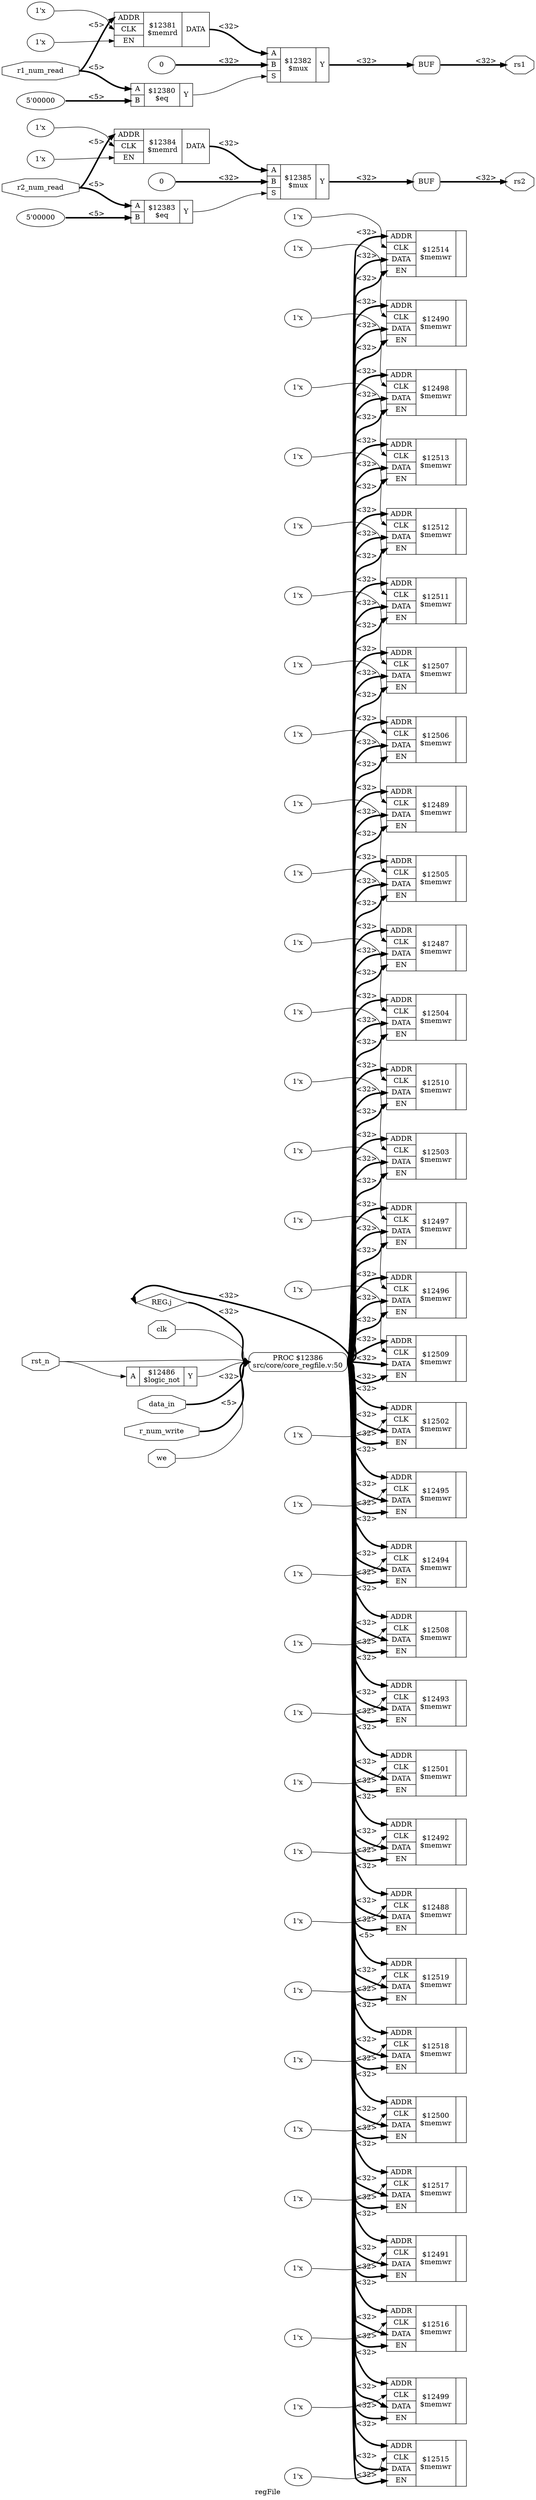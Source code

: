 digraph "regFile" {
label="regFile";
rankdir="LR";
remincross=true;
n208 [ shape=diamond, label="REG.j", color="black", fontcolor="black" ];
n209 [ shape=octagon, label="rs2", color="black", fontcolor="black" ];
n210 [ shape=octagon, label="rs1", color="black", fontcolor="black" ];
n211 [ shape=octagon, label="data_in", color="black", fontcolor="black" ];
n212 [ shape=octagon, label="r_num_write", color="black", fontcolor="black" ];
n213 [ shape=octagon, label="r2_num_read", color="black", fontcolor="black" ];
n214 [ shape=octagon, label="r1_num_read", color="black", fontcolor="black" ];
n215 [ shape=octagon, label="we", color="black", fontcolor="black" ];
n216 [ shape=octagon, label="clk", color="black", fontcolor="black" ];
n217 [ shape=octagon, label="rst_n", color="black", fontcolor="black" ];
v0 [ label="1'x" ];
c222 [ shape=record, label="{{<p218> ADDR|<p219> CLK|<p220> DATA|<p221> EN}|$12519\n$memwr|{}}" ];
v1 [ label="1'x" ];
c223 [ shape=record, label="{{<p218> ADDR|<p219> CLK|<p220> DATA|<p221> EN}|$12518\n$memwr|{}}" ];
v2 [ label="1'x" ];
c224 [ shape=record, label="{{<p218> ADDR|<p219> CLK|<p220> DATA|<p221> EN}|$12517\n$memwr|{}}" ];
v3 [ label="1'x" ];
c225 [ shape=record, label="{{<p218> ADDR|<p219> CLK|<p220> DATA|<p221> EN}|$12516\n$memwr|{}}" ];
v4 [ label="1'x" ];
c226 [ shape=record, label="{{<p218> ADDR|<p219> CLK|<p220> DATA|<p221> EN}|$12515\n$memwr|{}}" ];
v5 [ label="1'x" ];
c227 [ shape=record, label="{{<p218> ADDR|<p219> CLK|<p220> DATA|<p221> EN}|$12514\n$memwr|{}}" ];
v6 [ label="1'x" ];
c228 [ shape=record, label="{{<p218> ADDR|<p219> CLK|<p220> DATA|<p221> EN}|$12513\n$memwr|{}}" ];
v7 [ label="1'x" ];
c229 [ shape=record, label="{{<p218> ADDR|<p219> CLK|<p220> DATA|<p221> EN}|$12512\n$memwr|{}}" ];
v8 [ label="1'x" ];
c230 [ shape=record, label="{{<p218> ADDR|<p219> CLK|<p220> DATA|<p221> EN}|$12511\n$memwr|{}}" ];
v9 [ label="1'x" ];
c231 [ shape=record, label="{{<p218> ADDR|<p219> CLK|<p220> DATA|<p221> EN}|$12510\n$memwr|{}}" ];
v10 [ label="1'x" ];
c232 [ shape=record, label="{{<p218> ADDR|<p219> CLK|<p220> DATA|<p221> EN}|$12509\n$memwr|{}}" ];
v11 [ label="1'x" ];
c233 [ shape=record, label="{{<p218> ADDR|<p219> CLK|<p220> DATA|<p221> EN}|$12508\n$memwr|{}}" ];
v12 [ label="1'x" ];
c234 [ shape=record, label="{{<p218> ADDR|<p219> CLK|<p220> DATA|<p221> EN}|$12507\n$memwr|{}}" ];
v13 [ label="1'x" ];
c235 [ shape=record, label="{{<p218> ADDR|<p219> CLK|<p220> DATA|<p221> EN}|$12506\n$memwr|{}}" ];
v14 [ label="1'x" ];
c236 [ shape=record, label="{{<p218> ADDR|<p219> CLK|<p220> DATA|<p221> EN}|$12505\n$memwr|{}}" ];
v15 [ label="1'x" ];
c237 [ shape=record, label="{{<p218> ADDR|<p219> CLK|<p220> DATA|<p221> EN}|$12504\n$memwr|{}}" ];
v16 [ label="1'x" ];
c238 [ shape=record, label="{{<p218> ADDR|<p219> CLK|<p220> DATA|<p221> EN}|$12503\n$memwr|{}}" ];
v17 [ label="1'x" ];
c239 [ shape=record, label="{{<p218> ADDR|<p219> CLK|<p220> DATA|<p221> EN}|$12502\n$memwr|{}}" ];
v18 [ label="1'x" ];
c240 [ shape=record, label="{{<p218> ADDR|<p219> CLK|<p220> DATA|<p221> EN}|$12501\n$memwr|{}}" ];
v19 [ label="1'x" ];
c241 [ shape=record, label="{{<p218> ADDR|<p219> CLK|<p220> DATA|<p221> EN}|$12500\n$memwr|{}}" ];
v20 [ label="1'x" ];
c242 [ shape=record, label="{{<p218> ADDR|<p219> CLK|<p220> DATA|<p221> EN}|$12499\n$memwr|{}}" ];
v21 [ label="1'x" ];
c243 [ shape=record, label="{{<p218> ADDR|<p219> CLK|<p220> DATA|<p221> EN}|$12498\n$memwr|{}}" ];
v22 [ label="1'x" ];
c244 [ shape=record, label="{{<p218> ADDR|<p219> CLK|<p220> DATA|<p221> EN}|$12497\n$memwr|{}}" ];
v23 [ label="1'x" ];
c245 [ shape=record, label="{{<p218> ADDR|<p219> CLK|<p220> DATA|<p221> EN}|$12496\n$memwr|{}}" ];
v24 [ label="1'x" ];
c246 [ shape=record, label="{{<p218> ADDR|<p219> CLK|<p220> DATA|<p221> EN}|$12495\n$memwr|{}}" ];
v25 [ label="1'x" ];
c247 [ shape=record, label="{{<p218> ADDR|<p219> CLK|<p220> DATA|<p221> EN}|$12494\n$memwr|{}}" ];
v26 [ label="1'x" ];
c248 [ shape=record, label="{{<p218> ADDR|<p219> CLK|<p220> DATA|<p221> EN}|$12493\n$memwr|{}}" ];
v27 [ label="1'x" ];
c249 [ shape=record, label="{{<p218> ADDR|<p219> CLK|<p220> DATA|<p221> EN}|$12492\n$memwr|{}}" ];
v28 [ label="1'x" ];
c250 [ shape=record, label="{{<p218> ADDR|<p219> CLK|<p220> DATA|<p221> EN}|$12491\n$memwr|{}}" ];
v29 [ label="1'x" ];
c251 [ shape=record, label="{{<p218> ADDR|<p219> CLK|<p220> DATA|<p221> EN}|$12490\n$memwr|{}}" ];
v30 [ label="1'x" ];
c252 [ shape=record, label="{{<p218> ADDR|<p219> CLK|<p220> DATA|<p221> EN}|$12489\n$memwr|{}}" ];
v31 [ label="1'x" ];
c253 [ shape=record, label="{{<p218> ADDR|<p219> CLK|<p220> DATA|<p221> EN}|$12488\n$memwr|{}}" ];
v32 [ label="1'x" ];
c254 [ shape=record, label="{{<p218> ADDR|<p219> CLK|<p220> DATA|<p221> EN}|$12487\n$memwr|{}}" ];
c257 [ shape=record, label="{{<p255> A}|$12486\n$logic_not|{<p256> Y}}" ];
v33 [ label="0" ];
c260 [ shape=record, label="{{<p255> A|<p258> B|<p259> S}|$12385\n$mux|{<p256> Y}}" ];
v34 [ label="1'x" ];
v35 [ label="1'x" ];
c261 [ shape=record, label="{{<p218> ADDR|<p219> CLK|<p221> EN}|$12384\n$memrd|{<p220> DATA}}" ];
v36 [ label="5'00000" ];
c262 [ shape=record, label="{{<p255> A|<p258> B}|$12383\n$eq|{<p256> Y}}" ];
v37 [ label="0" ];
c263 [ shape=record, label="{{<p255> A|<p258> B|<p259> S}|$12382\n$mux|{<p256> Y}}" ];
v38 [ label="1'x" ];
v39 [ label="1'x" ];
c264 [ shape=record, label="{{<p218> ADDR|<p219> CLK|<p221> EN}|$12381\n$memrd|{<p220> DATA}}" ];
v40 [ label="5'00000" ];
c265 [ shape=record, label="{{<p255> A|<p258> B}|$12380\n$eq|{<p256> Y}}" ];
p41 [shape=box, style=rounded, label="PROC $12386\nsrc/core/core_regfile.v:50"];
x42 [shape=box, style=rounded, label="BUF"];
x43 [shape=box, style=rounded, label="BUF"];
c260:p256:e -> x43:w:w [color="black", style="setlinewidth(3)", label="<32>"];
c261:p220:e -> c260:p255:w [color="black", style="setlinewidth(3)", label="<32>"];
c262:p256:e -> c260:p259:w [color="black", label=""];
c263:p256:e -> x42:w:w [color="black", style="setlinewidth(3)", label="<32>"];
c264:p220:e -> c263:p255:w [color="black", style="setlinewidth(3)", label="<32>"];
c265:p256:e -> c263:p259:w [color="black", label=""];
p41:e -> c222:p221:w [color="black", style="setlinewidth(3)", label="<32>"];
p41:e -> c222:p220:w [color="black", style="setlinewidth(3)", label="<32>"];
p41:e -> c222:p218:w [color="black", style="setlinewidth(3)", label="<5>"];
p41:e -> c223:p221:w [color="black", style="setlinewidth(3)", label="<32>"];
p41:e -> c223:p220:w [color="black", style="setlinewidth(3)", label="<32>"];
p41:e -> c223:p218:w [color="black", style="setlinewidth(3)", label="<32>"];
p41:e -> c224:p221:w [color="black", style="setlinewidth(3)", label="<32>"];
p41:e -> c224:p220:w [color="black", style="setlinewidth(3)", label="<32>"];
p41:e -> c224:p218:w [color="black", style="setlinewidth(3)", label="<32>"];
p41:e -> c225:p221:w [color="black", style="setlinewidth(3)", label="<32>"];
p41:e -> c225:p220:w [color="black", style="setlinewidth(3)", label="<32>"];
p41:e -> c225:p218:w [color="black", style="setlinewidth(3)", label="<32>"];
p41:e -> c226:p221:w [color="black", style="setlinewidth(3)", label="<32>"];
p41:e -> c226:p220:w [color="black", style="setlinewidth(3)", label="<32>"];
p41:e -> c226:p218:w [color="black", style="setlinewidth(3)", label="<32>"];
p41:e -> c227:p221:w [color="black", style="setlinewidth(3)", label="<32>"];
p41:e -> c227:p220:w [color="black", style="setlinewidth(3)", label="<32>"];
p41:e -> c227:p218:w [color="black", style="setlinewidth(3)", label="<32>"];
p41:e -> c228:p221:w [color="black", style="setlinewidth(3)", label="<32>"];
p41:e -> c228:p220:w [color="black", style="setlinewidth(3)", label="<32>"];
p41:e -> c228:p218:w [color="black", style="setlinewidth(3)", label="<32>"];
p41:e -> c229:p221:w [color="black", style="setlinewidth(3)", label="<32>"];
p41:e -> c229:p220:w [color="black", style="setlinewidth(3)", label="<32>"];
p41:e -> c229:p218:w [color="black", style="setlinewidth(3)", label="<32>"];
p41:e -> c230:p221:w [color="black", style="setlinewidth(3)", label="<32>"];
p41:e -> c230:p220:w [color="black", style="setlinewidth(3)", label="<32>"];
p41:e -> c230:p218:w [color="black", style="setlinewidth(3)", label="<32>"];
p41:e -> c231:p221:w [color="black", style="setlinewidth(3)", label="<32>"];
p41:e -> c231:p220:w [color="black", style="setlinewidth(3)", label="<32>"];
p41:e -> c231:p218:w [color="black", style="setlinewidth(3)", label="<32>"];
p41:e -> c232:p221:w [color="black", style="setlinewidth(3)", label="<32>"];
p41:e -> c232:p220:w [color="black", style="setlinewidth(3)", label="<32>"];
p41:e -> c232:p218:w [color="black", style="setlinewidth(3)", label="<32>"];
p41:e -> c233:p221:w [color="black", style="setlinewidth(3)", label="<32>"];
p41:e -> c233:p220:w [color="black", style="setlinewidth(3)", label="<32>"];
p41:e -> c233:p218:w [color="black", style="setlinewidth(3)", label="<32>"];
p41:e -> c234:p221:w [color="black", style="setlinewidth(3)", label="<32>"];
p41:e -> c234:p220:w [color="black", style="setlinewidth(3)", label="<32>"];
p41:e -> c234:p218:w [color="black", style="setlinewidth(3)", label="<32>"];
p41:e -> c235:p221:w [color="black", style="setlinewidth(3)", label="<32>"];
p41:e -> c235:p220:w [color="black", style="setlinewidth(3)", label="<32>"];
p41:e -> c235:p218:w [color="black", style="setlinewidth(3)", label="<32>"];
p41:e -> c236:p221:w [color="black", style="setlinewidth(3)", label="<32>"];
p41:e -> c236:p220:w [color="black", style="setlinewidth(3)", label="<32>"];
p41:e -> c236:p218:w [color="black", style="setlinewidth(3)", label="<32>"];
p41:e -> c237:p221:w [color="black", style="setlinewidth(3)", label="<32>"];
p41:e -> c237:p220:w [color="black", style="setlinewidth(3)", label="<32>"];
p41:e -> c237:p218:w [color="black", style="setlinewidth(3)", label="<32>"];
p41:e -> c238:p221:w [color="black", style="setlinewidth(3)", label="<32>"];
p41:e -> c238:p220:w [color="black", style="setlinewidth(3)", label="<32>"];
p41:e -> c238:p218:w [color="black", style="setlinewidth(3)", label="<32>"];
p41:e -> c239:p221:w [color="black", style="setlinewidth(3)", label="<32>"];
p41:e -> c239:p220:w [color="black", style="setlinewidth(3)", label="<32>"];
p41:e -> c239:p218:w [color="black", style="setlinewidth(3)", label="<32>"];
p41:e -> c240:p221:w [color="black", style="setlinewidth(3)", label="<32>"];
p41:e -> c240:p220:w [color="black", style="setlinewidth(3)", label="<32>"];
p41:e -> c240:p218:w [color="black", style="setlinewidth(3)", label="<32>"];
p41:e -> c241:p221:w [color="black", style="setlinewidth(3)", label="<32>"];
p41:e -> c241:p220:w [color="black", style="setlinewidth(3)", label="<32>"];
p41:e -> c241:p218:w [color="black", style="setlinewidth(3)", label="<32>"];
p41:e -> c242:p221:w [color="black", style="setlinewidth(3)", label="<32>"];
p41:e -> c242:p220:w [color="black", style="setlinewidth(3)", label="<32>"];
p41:e -> c242:p218:w [color="black", style="setlinewidth(3)", label="<32>"];
p41:e -> c243:p221:w [color="black", style="setlinewidth(3)", label="<32>"];
p41:e -> c243:p220:w [color="black", style="setlinewidth(3)", label="<32>"];
p41:e -> c243:p218:w [color="black", style="setlinewidth(3)", label="<32>"];
p41:e -> c244:p221:w [color="black", style="setlinewidth(3)", label="<32>"];
p41:e -> c244:p220:w [color="black", style="setlinewidth(3)", label="<32>"];
p41:e -> c244:p218:w [color="black", style="setlinewidth(3)", label="<32>"];
p41:e -> c245:p221:w [color="black", style="setlinewidth(3)", label="<32>"];
p41:e -> c245:p220:w [color="black", style="setlinewidth(3)", label="<32>"];
p41:e -> c245:p218:w [color="black", style="setlinewidth(3)", label="<32>"];
p41:e -> c246:p221:w [color="black", style="setlinewidth(3)", label="<32>"];
p41:e -> c246:p220:w [color="black", style="setlinewidth(3)", label="<32>"];
p41:e -> c246:p218:w [color="black", style="setlinewidth(3)", label="<32>"];
p41:e -> c247:p221:w [color="black", style="setlinewidth(3)", label="<32>"];
p41:e -> c247:p220:w [color="black", style="setlinewidth(3)", label="<32>"];
p41:e -> c247:p218:w [color="black", style="setlinewidth(3)", label="<32>"];
p41:e -> c248:p221:w [color="black", style="setlinewidth(3)", label="<32>"];
p41:e -> c248:p220:w [color="black", style="setlinewidth(3)", label="<32>"];
p41:e -> c248:p218:w [color="black", style="setlinewidth(3)", label="<32>"];
p41:e -> c249:p221:w [color="black", style="setlinewidth(3)", label="<32>"];
p41:e -> c249:p220:w [color="black", style="setlinewidth(3)", label="<32>"];
p41:e -> c249:p218:w [color="black", style="setlinewidth(3)", label="<32>"];
p41:e -> c250:p221:w [color="black", style="setlinewidth(3)", label="<32>"];
p41:e -> c250:p220:w [color="black", style="setlinewidth(3)", label="<32>"];
p41:e -> c250:p218:w [color="black", style="setlinewidth(3)", label="<32>"];
p41:e -> c251:p221:w [color="black", style="setlinewidth(3)", label="<32>"];
p41:e -> c251:p220:w [color="black", style="setlinewidth(3)", label="<32>"];
p41:e -> c251:p218:w [color="black", style="setlinewidth(3)", label="<32>"];
p41:e -> c252:p221:w [color="black", style="setlinewidth(3)", label="<32>"];
c257:p256:e -> p41:w [color="black", label=""];
p41:e -> c252:p220:w [color="black", style="setlinewidth(3)", label="<32>"];
p41:e -> c252:p218:w [color="black", style="setlinewidth(3)", label="<32>"];
p41:e -> c253:p221:w [color="black", style="setlinewidth(3)", label="<32>"];
p41:e -> c253:p220:w [color="black", style="setlinewidth(3)", label="<32>"];
p41:e -> c253:p218:w [color="black", style="setlinewidth(3)", label="<32>"];
p41:e -> c254:p221:w [color="black", style="setlinewidth(3)", label="<32>"];
p41:e -> c254:p220:w [color="black", style="setlinewidth(3)", label="<32>"];
p41:e -> c254:p218:w [color="black", style="setlinewidth(3)", label="<32>"];
p41:e -> n208:w [color="black", style="setlinewidth(3)", label="<32>"];
n208:e -> p41:w [color="black", style="setlinewidth(3)", label="<32>"];
x43:e:e -> n209:w [color="black", style="setlinewidth(3)", label="<32>"];
x42:e:e -> n210:w [color="black", style="setlinewidth(3)", label="<32>"];
n211:e -> p41:w [color="black", style="setlinewidth(3)", label="<32>"];
n212:e -> p41:w [color="black", style="setlinewidth(3)", label="<5>"];
n213:e -> c261:p218:w [color="black", style="setlinewidth(3)", label="<5>"];
n213:e -> c262:p255:w [color="black", style="setlinewidth(3)", label="<5>"];
n214:e -> c264:p218:w [color="black", style="setlinewidth(3)", label="<5>"];
n214:e -> c265:p255:w [color="black", style="setlinewidth(3)", label="<5>"];
n215:e -> p41:w [color="black", label=""];
n216:e -> p41:w [color="black", label=""];
n217:e -> c257:p255:w [color="black", label=""];
n217:e -> p41:w [color="black", label=""];
v0:e -> c222:p219:w [color="black", label=""];
v1:e -> c223:p219:w [color="black", label=""];
v10:e -> c232:p219:w [color="black", label=""];
v11:e -> c233:p219:w [color="black", label=""];
v12:e -> c234:p219:w [color="black", label=""];
v13:e -> c235:p219:w [color="black", label=""];
v14:e -> c236:p219:w [color="black", label=""];
v15:e -> c237:p219:w [color="black", label=""];
v16:e -> c238:p219:w [color="black", label=""];
v17:e -> c239:p219:w [color="black", label=""];
v18:e -> c240:p219:w [color="black", label=""];
v19:e -> c241:p219:w [color="black", label=""];
v2:e -> c224:p219:w [color="black", label=""];
v20:e -> c242:p219:w [color="black", label=""];
v21:e -> c243:p219:w [color="black", label=""];
v22:e -> c244:p219:w [color="black", label=""];
v23:e -> c245:p219:w [color="black", label=""];
v24:e -> c246:p219:w [color="black", label=""];
v25:e -> c247:p219:w [color="black", label=""];
v26:e -> c248:p219:w [color="black", label=""];
v27:e -> c249:p219:w [color="black", label=""];
v28:e -> c250:p219:w [color="black", label=""];
v29:e -> c251:p219:w [color="black", label=""];
v3:e -> c225:p219:w [color="black", label=""];
v30:e -> c252:p219:w [color="black", label=""];
v31:e -> c253:p219:w [color="black", label=""];
v32:e -> c254:p219:w [color="black", label=""];
v33:e -> c260:p258:w [color="black", style="setlinewidth(3)", label="<32>"];
v34:e -> c261:p221:w [color="black", label=""];
v35:e -> c261:p219:w [color="black", label=""];
v36:e -> c262:p258:w [color="black", style="setlinewidth(3)", label="<5>"];
v37:e -> c263:p258:w [color="black", style="setlinewidth(3)", label="<32>"];
v38:e -> c264:p221:w [color="black", label=""];
v39:e -> c264:p219:w [color="black", label=""];
v4:e -> c226:p219:w [color="black", label=""];
v40:e -> c265:p258:w [color="black", style="setlinewidth(3)", label="<5>"];
v5:e -> c227:p219:w [color="black", label=""];
v6:e -> c228:p219:w [color="black", label=""];
v7:e -> c229:p219:w [color="black", label=""];
v8:e -> c230:p219:w [color="black", label=""];
v9:e -> c231:p219:w [color="black", label=""];
}
